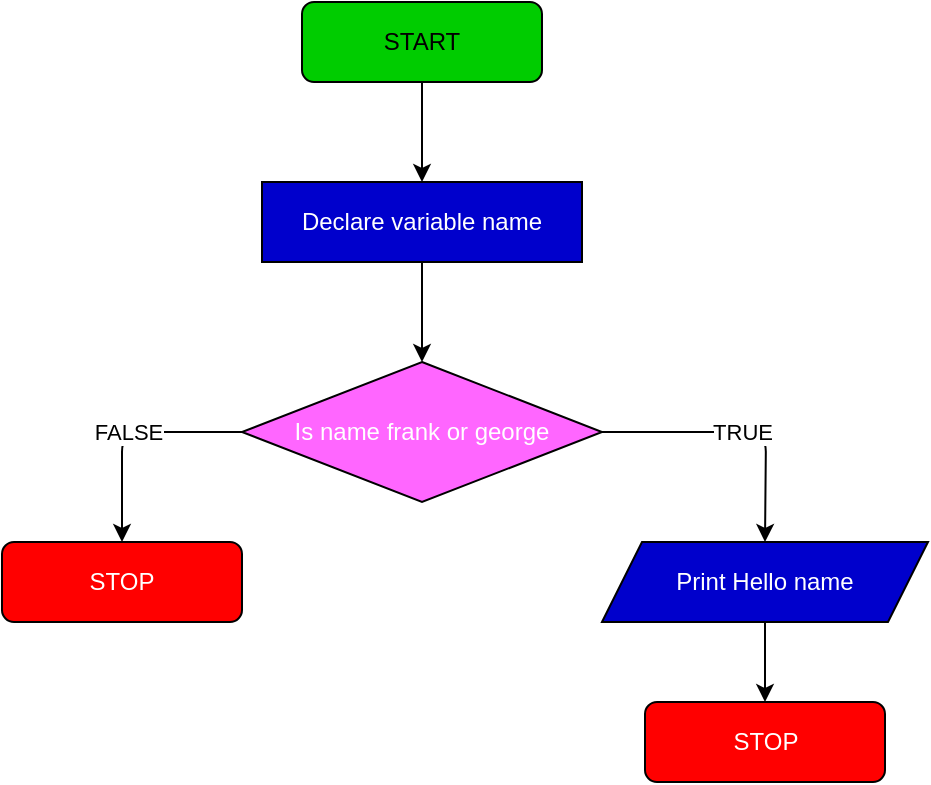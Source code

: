 <mxfile version="14.4.8" type="github">
  <diagram id="C5RBs43oDa-KdzZeNtuy" name="Page-1">
    <mxGraphModel dx="1461" dy="831" grid="1" gridSize="10" guides="1" tooltips="1" connect="1" arrows="1" fold="1" page="1" pageScale="1" pageWidth="583" pageHeight="827" background="#FFFFFF" math="0" shadow="0">
      <root>
        <mxCell id="WIyWlLk6GJQsqaUBKTNV-0" />
        <mxCell id="WIyWlLk6GJQsqaUBKTNV-1" parent="WIyWlLk6GJQsqaUBKTNV-0" />
        <mxCell id="-dxW9wcBUc4BnaEZA0Z--6" value="" style="edgeStyle=orthogonalEdgeStyle;rounded=0;orthogonalLoop=1;jettySize=auto;html=1;" parent="WIyWlLk6GJQsqaUBKTNV-1" source="WIyWlLk6GJQsqaUBKTNV-3" target="-dxW9wcBUc4BnaEZA0Z--0" edge="1">
          <mxGeometry relative="1" as="geometry" />
        </mxCell>
        <mxCell id="WIyWlLk6GJQsqaUBKTNV-3" value="START" style="rounded=1;whiteSpace=wrap;html=1;fontSize=12;glass=0;strokeWidth=1;shadow=0;fillColor=#00CC00;" parent="WIyWlLk6GJQsqaUBKTNV-1" vertex="1">
          <mxGeometry x="210" y="240" width="120" height="40" as="geometry" />
        </mxCell>
        <mxCell id="WIyWlLk6GJQsqaUBKTNV-11" value="&lt;font color=&quot;#ffffff&quot;&gt;STOP&lt;/font&gt;" style="rounded=1;whiteSpace=wrap;html=1;fontSize=12;glass=0;strokeWidth=1;shadow=0;fillColor=#FF0000;strokeColor=#000000;" parent="WIyWlLk6GJQsqaUBKTNV-1" vertex="1">
          <mxGeometry x="381.5" y="590" width="120" height="40" as="geometry" />
        </mxCell>
        <mxCell id="Y4_7NDd8b4az4wbQNTcm-1" value="" style="edgeStyle=orthogonalEdgeStyle;rounded=0;orthogonalLoop=1;jettySize=auto;html=1;" edge="1" parent="WIyWlLk6GJQsqaUBKTNV-1" source="-dxW9wcBUc4BnaEZA0Z--0" target="Y4_7NDd8b4az4wbQNTcm-0">
          <mxGeometry relative="1" as="geometry" />
        </mxCell>
        <mxCell id="-dxW9wcBUc4BnaEZA0Z--0" value="&lt;font color=&quot;#ffffff&quot;&gt;Declare variable name&lt;/font&gt;" style="rounded=0;whiteSpace=wrap;html=1;fillColor=#0000CC;" parent="WIyWlLk6GJQsqaUBKTNV-1" vertex="1">
          <mxGeometry x="190" y="330" width="160" height="40" as="geometry" />
        </mxCell>
        <mxCell id="Y4_7NDd8b4az4wbQNTcm-2" value="" style="edgeStyle=orthogonalEdgeStyle;rounded=0;orthogonalLoop=1;jettySize=auto;html=1;" edge="1" parent="WIyWlLk6GJQsqaUBKTNV-1" source="-dxW9wcBUc4BnaEZA0Z--2" target="WIyWlLk6GJQsqaUBKTNV-11">
          <mxGeometry relative="1" as="geometry" />
        </mxCell>
        <mxCell id="-dxW9wcBUc4BnaEZA0Z--2" value="&lt;font color=&quot;#ffffff&quot;&gt;Print Hello name&lt;/font&gt;" style="shape=parallelogram;perimeter=parallelogramPerimeter;whiteSpace=wrap;html=1;fixedSize=1;fillColor=#0000CC;" parent="WIyWlLk6GJQsqaUBKTNV-1" vertex="1">
          <mxGeometry x="360" y="510" width="163" height="40" as="geometry" />
        </mxCell>
        <mxCell id="Y4_7NDd8b4az4wbQNTcm-0" value="&lt;font color=&quot;#ffffff&quot;&gt;Is name frank or george&lt;/font&gt;" style="rhombus;whiteSpace=wrap;html=1;strokeColor=#000000;fillColor=#FF66FF;" vertex="1" parent="WIyWlLk6GJQsqaUBKTNV-1">
          <mxGeometry x="180" y="420" width="180" height="70" as="geometry" />
        </mxCell>
        <mxCell id="Y4_7NDd8b4az4wbQNTcm-5" value="&lt;font color=&quot;#ffffff&quot;&gt;STOP&lt;/font&gt;" style="rounded=1;whiteSpace=wrap;html=1;fontSize=12;glass=0;strokeWidth=1;shadow=0;fillColor=#FF0000;strokeColor=#000000;" vertex="1" parent="WIyWlLk6GJQsqaUBKTNV-1">
          <mxGeometry x="60" y="510" width="120" height="40" as="geometry" />
        </mxCell>
        <mxCell id="Y4_7NDd8b4az4wbQNTcm-7" value="" style="endArrow=classic;html=1;exitX=1;exitY=0.5;exitDx=0;exitDy=0;entryX=0.5;entryY=0;entryDx=0;entryDy=0;" edge="1" parent="WIyWlLk6GJQsqaUBKTNV-1" source="Y4_7NDd8b4az4wbQNTcm-0" target="-dxW9wcBUc4BnaEZA0Z--2">
          <mxGeometry relative="1" as="geometry">
            <mxPoint x="218" y="570" as="sourcePoint" />
            <mxPoint x="318" y="570" as="targetPoint" />
            <Array as="points">
              <mxPoint x="442" y="455" />
            </Array>
          </mxGeometry>
        </mxCell>
        <mxCell id="Y4_7NDd8b4az4wbQNTcm-8" value="TRUE" style="edgeLabel;resizable=0;html=1;align=center;verticalAlign=middle;" connectable="0" vertex="1" parent="Y4_7NDd8b4az4wbQNTcm-7">
          <mxGeometry relative="1" as="geometry">
            <mxPoint x="1" as="offset" />
          </mxGeometry>
        </mxCell>
        <mxCell id="Y4_7NDd8b4az4wbQNTcm-9" value="" style="endArrow=classic;html=1;exitX=0;exitY=0.5;exitDx=0;exitDy=0;entryX=0.5;entryY=0;entryDx=0;entryDy=0;" edge="1" parent="WIyWlLk6GJQsqaUBKTNV-1" source="Y4_7NDd8b4az4wbQNTcm-0" target="Y4_7NDd8b4az4wbQNTcm-5">
          <mxGeometry relative="1" as="geometry">
            <mxPoint x="218" y="570" as="sourcePoint" />
            <mxPoint x="318" y="570" as="targetPoint" />
            <Array as="points">
              <mxPoint x="120" y="455" />
            </Array>
          </mxGeometry>
        </mxCell>
        <mxCell id="Y4_7NDd8b4az4wbQNTcm-10" value="FALSE" style="edgeLabel;resizable=0;html=1;align=center;verticalAlign=middle;" connectable="0" vertex="1" parent="Y4_7NDd8b4az4wbQNTcm-9">
          <mxGeometry relative="1" as="geometry" />
        </mxCell>
      </root>
    </mxGraphModel>
  </diagram>
</mxfile>
